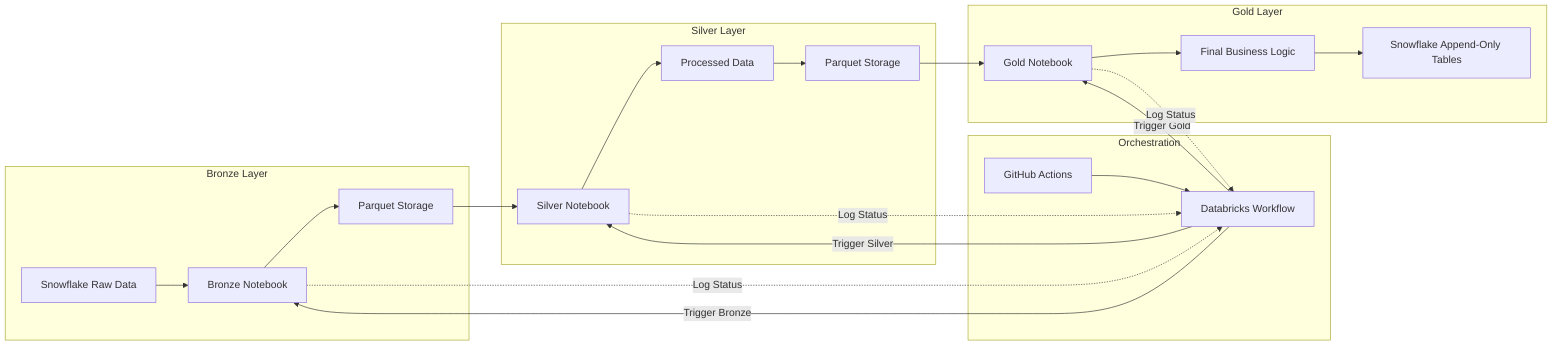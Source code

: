 flowchart LR
    subgraph Bronze Layer
    direction LR
    A[Snowflake Raw Data] --> B[Bronze Notebook]
    B --> P1[Parquet Storage]
    end

    subgraph Silver Layer
    direction LR
    P1 --> C[Silver Notebook]
    C --> D[Processed Data]
    D --> P2[Parquet Storage]
    end

    subgraph Gold Layer
    P2 --> E[Gold Notebook]
    E --> F[Final Business Logic]
    F --> G[Snowflake Append-Only Tables]
    end

    subgraph Orchestration[Orchestration]
    direction LR
    X[GitHub Actions] --> DB[Databricks Workflow]
    DB -->|Trigger Bronze| B
    DB -->|Trigger Silver| C
    DB -->|Trigger Gold| E
    end

    B -.-> |Log Status| DB
    C -.-> |Log Status| DB
    E -.-> |Log Status| DB